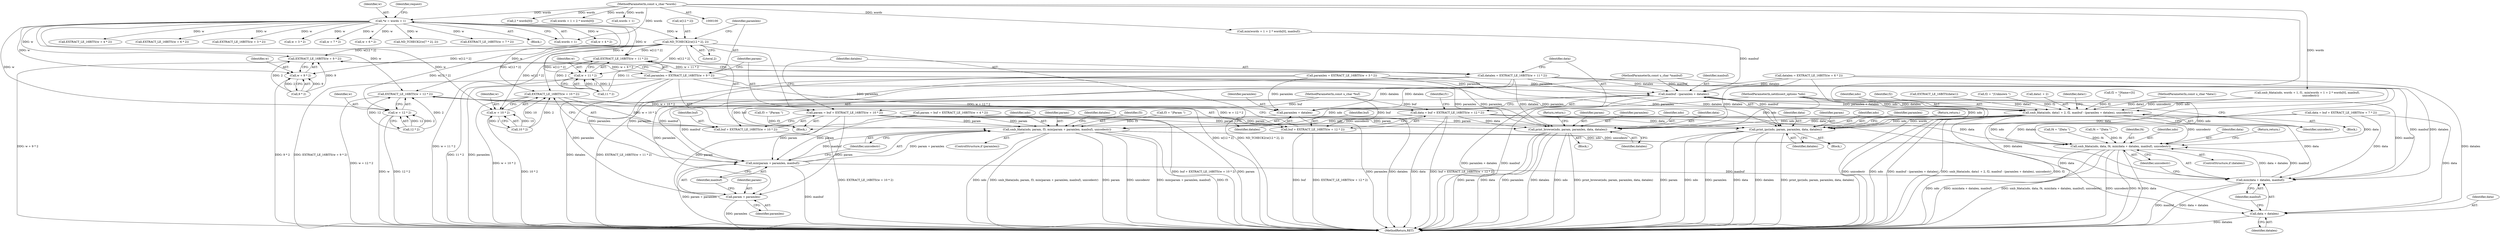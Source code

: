 digraph "0_tcpdump_96480ab95308cd9234b4f09b175ebf60e17792c6@array" {
"1000125" [label="(Call,ND_TCHECK2(w[12 * 2], 2))"];
"1000115" [label="(Call,*w = words + 1)"];
"1000102" [label="(MethodParameterIn,const u_char *words)"];
"1000134" [label="(Call,EXTRACT_LE_16BITS(w + 9 * 2))"];
"1000132" [label="(Call,paramlen = EXTRACT_LE_16BITS(w + 9 * 2))"];
"1000280" [label="(Call,maxbuf - (paramlen + datalen))"];
"1000274" [label="(Call,smb_fdata(ndo, data1 + 2, f2, maxbuf - (paramlen + datalen), unicodestr))"];
"1000306" [label="(Call,print_browse(ndo, param, paramlen, data, datalen))"];
"1000325" [label="(Call,print_ipc(ndo, param, paramlen, data, datalen))"];
"1000334" [label="(Call,smb_fdata(ndo, param, f3, min(param + paramlen, maxbuf), unicodestr))"];
"1000346" [label="(Call,smb_fdata(ndo, data, f4, min(data + datalen, maxbuf), unicodestr))"];
"1000338" [label="(Call,min(param + paramlen, maxbuf))"];
"1000350" [label="(Call,min(data + datalen, maxbuf))"];
"1000282" [label="(Call,paramlen + datalen)"];
"1000339" [label="(Call,param + paramlen)"];
"1000135" [label="(Call,w + 9 * 2)"];
"1000144" [label="(Call,EXTRACT_LE_16BITS(w + 10 * 2))"];
"1000140" [label="(Call,param = buf + EXTRACT_LE_16BITS(w + 10 * 2))"];
"1000142" [label="(Call,buf + EXTRACT_LE_16BITS(w + 10 * 2))"];
"1000145" [label="(Call,w + 10 * 2)"];
"1000152" [label="(Call,EXTRACT_LE_16BITS(w + 11 * 2))"];
"1000150" [label="(Call,datalen = EXTRACT_LE_16BITS(w + 11 * 2))"];
"1000351" [label="(Call,data + datalen)"];
"1000153" [label="(Call,w + 11 * 2)"];
"1000162" [label="(Call,EXTRACT_LE_16BITS(w + 12 * 2))"];
"1000158" [label="(Call,data = buf + EXTRACT_LE_16BITS(w + 12 * 2))"];
"1000160" [label="(Call,buf + EXTRACT_LE_16BITS(w + 12 * 2))"];
"1000163" [label="(Call,w + 12 * 2)"];
"1000283" [label="(Identifier,paramlen)"];
"1000133" [label="(Identifier,paramlen)"];
"1000124" [label="(Block,)"];
"1000177" [label="(Call,f4 = \"|Data \")"];
"1000275" [label="(Identifier,ndo)"];
"1000137" [label="(Call,9 * 2)"];
"1000279" [label="(Identifier,f2)"];
"1000134" [label="(Call,EXTRACT_LE_16BITS(w + 9 * 2))"];
"1000335" [label="(Identifier,ndo)"];
"1000364" [label="(MethodReturn,RET)"];
"1000201" [label="(Call,EXTRACT_LE_16BITS(w + 4 * 2))"];
"1000135" [label="(Call,w + 9 * 2)"];
"1000332" [label="(ControlStructure,if (paramlen))"];
"1000312" [label="(Return,return;)"];
"1000132" [label="(Call,paramlen = EXTRACT_LE_16BITS(w + 9 * 2))"];
"1000325" [label="(Call,print_ipc(ndo, param, paramlen, data, datalen))"];
"1000308" [label="(Identifier,param)"];
"1000355" [label="(Identifier,unicodestr)"];
"1000131" [label="(Literal,2)"];
"1000339" [label="(Call,param + paramlen)"];
"1000165" [label="(Call,12 * 2)"];
"1000209" [label="(Call,EXTRACT_LE_16BITS(w + 6 * 2))"];
"1000116" [label="(Identifier,w)"];
"1000330" [label="(Identifier,datalen)"];
"1000336" [label="(Identifier,param)"];
"1000329" [label="(Identifier,data)"];
"1000324" [label="(Block,)"];
"1000123" [label="(Identifier,request)"];
"1000152" [label="(Call,EXTRACT_LE_16BITS(w + 11 * 2))"];
"1000115" [label="(Call,*w = words + 1)"];
"1000159" [label="(Identifier,data)"];
"1000191" [label="(Call,EXTRACT_LE_16BITS(w + 3 * 2))"];
"1000261" [label="(Call,EXTRACT_LE_16BITS(data1))"];
"1000140" [label="(Call,param = buf + EXTRACT_LE_16BITS(w + 10 * 2))"];
"1000105" [label="(MethodParameterIn,const u_char *maxbuf)"];
"1000162" [label="(Call,EXTRACT_LE_16BITS(w + 12 * 2))"];
"1000327" [label="(Identifier,param)"];
"1000341" [label="(Identifier,paramlen)"];
"1000144" [label="(Call,EXTRACT_LE_16BITS(w + 10 * 2))"];
"1000345" [label="(Identifier,datalen)"];
"1000117" [label="(Call,words + 1)"];
"1000189" [label="(Call,paramlen = EXTRACT_LE_16BITS(w + 3 * 2))"];
"1000306" [label="(Call,print_browse(ndo, param, paramlen, data, datalen))"];
"1000326" [label="(Identifier,ndo)"];
"1000284" [label="(Identifier,datalen)"];
"1000352" [label="(Identifier,data)"];
"1000282" [label="(Call,paramlen + datalen)"];
"1000228" [label="(Call,f2 = \"|Unknown \")"];
"1000102" [label="(MethodParameterIn,const u_char *words)"];
"1000153" [label="(Call,w + 11 * 2)"];
"1000350" [label="(Call,min(data + datalen, maxbuf))"];
"1000154" [label="(Identifier,w)"];
"1000334" [label="(Call,smb_fdata(ndo, param, f3, min(param + paramlen, maxbuf), unicodestr))"];
"1000305" [label="(Block,)"];
"1000104" [label="(MethodParameterIn,const u_char *buf)"];
"1000151" [label="(Identifier,datalen)"];
"1000169" [label="(Identifier,f1)"];
"1000143" [label="(Identifier,buf)"];
"1000161" [label="(Identifier,buf)"];
"1000285" [label="(Identifier,unicodestr)"];
"1000141" [label="(Identifier,param)"];
"1000309" [label="(Identifier,paramlen)"];
"1000343" [label="(Identifier,unicodestr)"];
"1000342" [label="(Identifier,maxbuf)"];
"1000155" [label="(Call,11 * 2)"];
"1000337" [label="(Identifier,f3)"];
"1000142" [label="(Call,buf + EXTRACT_LE_16BITS(w + 10 * 2))"];
"1000344" [label="(ControlStructure,if (datalen))"];
"1000234" [label="(Call,f4 = \"|Data \")"];
"1000197" [label="(Call,param = buf + EXTRACT_LE_16BITS(w + 4 * 2))"];
"1000126" [label="(Call,w[12 * 2])"];
"1000248" [label="(Call,2 * words[0])"];
"1000244" [label="(Call,words + 1 + 2 * words[0])"];
"1000146" [label="(Identifier,w)"];
"1000351" [label="(Call,data + datalen)"];
"1000101" [label="(MethodParameterIn,netdissect_options *ndo)"];
"1000346" [label="(Call,smb_fdata(ndo, data, f4, min(data + datalen, maxbuf), unicodestr))"];
"1000158" [label="(Call,data = buf + EXTRACT_LE_16BITS(w + 12 * 2))"];
"1000349" [label="(Identifier,f4)"];
"1000163" [label="(Call,w + 12 * 2)"];
"1000147" [label="(Call,10 * 2)"];
"1000276" [label="(Call,data1 + 2)"];
"1000207" [label="(Call,datalen = EXTRACT_LE_16BITS(w + 6 * 2))"];
"1000347" [label="(Identifier,ndo)"];
"1000338" [label="(Call,min(param + paramlen, maxbuf))"];
"1000192" [label="(Call,w + 3 * 2)"];
"1000289" [label="(Identifier,data1)"];
"1000239" [label="(Call,words + 1)"];
"1000280" [label="(Call,maxbuf - (paramlen + datalen))"];
"1000348" [label="(Identifier,data)"];
"1000220" [label="(Call,w + 7 * 2)"];
"1000150" [label="(Call,datalen = EXTRACT_LE_16BITS(w + 11 * 2))"];
"1000210" [label="(Call,w + 6 * 2)"];
"1000125" [label="(Call,ND_TCHECK2(w[12 * 2], 2))"];
"1000354" [label="(Identifier,maxbuf)"];
"1000182" [label="(Call,ND_TCHECK2(w[7 * 2], 2))"];
"1000174" [label="(Call,f3 = \"|Param \")"];
"1000164" [label="(Identifier,w)"];
"1000219" [label="(Call,EXTRACT_LE_16BITS(w + 7 * 2))"];
"1000145" [label="(Call,w + 10 * 2)"];
"1000171" [label="(Call,f2 = \"|Name=[S]\n\")"];
"1000311" [label="(Identifier,datalen)"];
"1000281" [label="(Identifier,maxbuf)"];
"1000328" [label="(Identifier,paramlen)"];
"1000103" [label="(MethodParameterIn,const u_char *data1)"];
"1000106" [label="(Block,)"];
"1000273" [label="(Block,)"];
"1000356" [label="(Return,return;)"];
"1000231" [label="(Call,f3 = \"|Param \")"];
"1000215" [label="(Call,data = buf + EXTRACT_LE_16BITS(w + 7 * 2))"];
"1000237" [label="(Call,smb_fdata(ndo, words + 1, f1, min(words + 1 + 2 * words[0], maxbuf),\n        unicodestr))"];
"1000331" [label="(Return,return;)"];
"1000243" [label="(Call,min(words + 1 + 2 * words[0], maxbuf))"];
"1000340" [label="(Identifier,param)"];
"1000307" [label="(Identifier,ndo)"];
"1000353" [label="(Identifier,datalen)"];
"1000160" [label="(Call,buf + EXTRACT_LE_16BITS(w + 12 * 2))"];
"1000202" [label="(Call,w + 4 * 2)"];
"1000274" [label="(Call,smb_fdata(ndo, data1 + 2, f2, maxbuf - (paramlen + datalen), unicodestr))"];
"1000310" [label="(Identifier,data)"];
"1000136" [label="(Identifier,w)"];
"1000125" -> "1000124"  [label="AST: "];
"1000125" -> "1000131"  [label="CFG: "];
"1000126" -> "1000125"  [label="AST: "];
"1000131" -> "1000125"  [label="AST: "];
"1000133" -> "1000125"  [label="CFG: "];
"1000125" -> "1000364"  [label="DDG: w[12 * 2]"];
"1000125" -> "1000364"  [label="DDG: ND_TCHECK2(w[12 * 2], 2)"];
"1000115" -> "1000125"  [label="DDG: w"];
"1000125" -> "1000134"  [label="DDG: w[12 * 2]"];
"1000125" -> "1000135"  [label="DDG: w[12 * 2]"];
"1000125" -> "1000144"  [label="DDG: w[12 * 2]"];
"1000125" -> "1000145"  [label="DDG: w[12 * 2]"];
"1000125" -> "1000152"  [label="DDG: w[12 * 2]"];
"1000125" -> "1000153"  [label="DDG: w[12 * 2]"];
"1000125" -> "1000162"  [label="DDG: w[12 * 2]"];
"1000125" -> "1000163"  [label="DDG: w[12 * 2]"];
"1000115" -> "1000106"  [label="AST: "];
"1000115" -> "1000117"  [label="CFG: "];
"1000116" -> "1000115"  [label="AST: "];
"1000117" -> "1000115"  [label="AST: "];
"1000123" -> "1000115"  [label="CFG: "];
"1000102" -> "1000115"  [label="DDG: words"];
"1000115" -> "1000134"  [label="DDG: w"];
"1000115" -> "1000135"  [label="DDG: w"];
"1000115" -> "1000144"  [label="DDG: w"];
"1000115" -> "1000145"  [label="DDG: w"];
"1000115" -> "1000152"  [label="DDG: w"];
"1000115" -> "1000153"  [label="DDG: w"];
"1000115" -> "1000162"  [label="DDG: w"];
"1000115" -> "1000163"  [label="DDG: w"];
"1000115" -> "1000182"  [label="DDG: w"];
"1000115" -> "1000191"  [label="DDG: w"];
"1000115" -> "1000192"  [label="DDG: w"];
"1000115" -> "1000201"  [label="DDG: w"];
"1000115" -> "1000202"  [label="DDG: w"];
"1000115" -> "1000209"  [label="DDG: w"];
"1000115" -> "1000210"  [label="DDG: w"];
"1000115" -> "1000219"  [label="DDG: w"];
"1000115" -> "1000220"  [label="DDG: w"];
"1000102" -> "1000100"  [label="AST: "];
"1000102" -> "1000364"  [label="DDG: words"];
"1000102" -> "1000117"  [label="DDG: words"];
"1000102" -> "1000237"  [label="DDG: words"];
"1000102" -> "1000239"  [label="DDG: words"];
"1000102" -> "1000243"  [label="DDG: words"];
"1000102" -> "1000244"  [label="DDG: words"];
"1000102" -> "1000248"  [label="DDG: words"];
"1000134" -> "1000132"  [label="AST: "];
"1000134" -> "1000135"  [label="CFG: "];
"1000135" -> "1000134"  [label="AST: "];
"1000132" -> "1000134"  [label="CFG: "];
"1000134" -> "1000364"  [label="DDG: w + 9 * 2"];
"1000134" -> "1000132"  [label="DDG: w + 9 * 2"];
"1000137" -> "1000134"  [label="DDG: 9"];
"1000137" -> "1000134"  [label="DDG: 2"];
"1000132" -> "1000124"  [label="AST: "];
"1000133" -> "1000132"  [label="AST: "];
"1000141" -> "1000132"  [label="CFG: "];
"1000132" -> "1000364"  [label="DDG: EXTRACT_LE_16BITS(w + 9 * 2)"];
"1000132" -> "1000364"  [label="DDG: paramlen"];
"1000132" -> "1000280"  [label="DDG: paramlen"];
"1000132" -> "1000282"  [label="DDG: paramlen"];
"1000132" -> "1000306"  [label="DDG: paramlen"];
"1000132" -> "1000325"  [label="DDG: paramlen"];
"1000132" -> "1000338"  [label="DDG: paramlen"];
"1000132" -> "1000339"  [label="DDG: paramlen"];
"1000280" -> "1000274"  [label="AST: "];
"1000280" -> "1000282"  [label="CFG: "];
"1000281" -> "1000280"  [label="AST: "];
"1000282" -> "1000280"  [label="AST: "];
"1000285" -> "1000280"  [label="CFG: "];
"1000280" -> "1000364"  [label="DDG: paramlen + datalen"];
"1000280" -> "1000364"  [label="DDG: maxbuf"];
"1000280" -> "1000274"  [label="DDG: maxbuf"];
"1000280" -> "1000274"  [label="DDG: paramlen + datalen"];
"1000243" -> "1000280"  [label="DDG: maxbuf"];
"1000105" -> "1000280"  [label="DDG: maxbuf"];
"1000189" -> "1000280"  [label="DDG: paramlen"];
"1000150" -> "1000280"  [label="DDG: datalen"];
"1000207" -> "1000280"  [label="DDG: datalen"];
"1000280" -> "1000338"  [label="DDG: maxbuf"];
"1000280" -> "1000350"  [label="DDG: maxbuf"];
"1000274" -> "1000273"  [label="AST: "];
"1000274" -> "1000285"  [label="CFG: "];
"1000275" -> "1000274"  [label="AST: "];
"1000276" -> "1000274"  [label="AST: "];
"1000279" -> "1000274"  [label="AST: "];
"1000285" -> "1000274"  [label="AST: "];
"1000289" -> "1000274"  [label="CFG: "];
"1000274" -> "1000364"  [label="DDG: unicodestr"];
"1000274" -> "1000364"  [label="DDG: ndo"];
"1000274" -> "1000364"  [label="DDG: maxbuf - (paramlen + datalen)"];
"1000274" -> "1000364"  [label="DDG: smb_fdata(ndo, data1 + 2, f2, maxbuf - (paramlen + datalen), unicodestr)"];
"1000274" -> "1000364"  [label="DDG: f2"];
"1000237" -> "1000274"  [label="DDG: ndo"];
"1000237" -> "1000274"  [label="DDG: unicodestr"];
"1000101" -> "1000274"  [label="DDG: ndo"];
"1000261" -> "1000274"  [label="DDG: data1"];
"1000103" -> "1000274"  [label="DDG: data1"];
"1000171" -> "1000274"  [label="DDG: f2"];
"1000228" -> "1000274"  [label="DDG: f2"];
"1000274" -> "1000306"  [label="DDG: ndo"];
"1000274" -> "1000325"  [label="DDG: ndo"];
"1000274" -> "1000334"  [label="DDG: ndo"];
"1000274" -> "1000334"  [label="DDG: unicodestr"];
"1000274" -> "1000346"  [label="DDG: ndo"];
"1000274" -> "1000346"  [label="DDG: unicodestr"];
"1000306" -> "1000305"  [label="AST: "];
"1000306" -> "1000311"  [label="CFG: "];
"1000307" -> "1000306"  [label="AST: "];
"1000308" -> "1000306"  [label="AST: "];
"1000309" -> "1000306"  [label="AST: "];
"1000310" -> "1000306"  [label="AST: "];
"1000311" -> "1000306"  [label="AST: "];
"1000312" -> "1000306"  [label="CFG: "];
"1000306" -> "1000364"  [label="DDG: data"];
"1000306" -> "1000364"  [label="DDG: paramlen"];
"1000306" -> "1000364"  [label="DDG: datalen"];
"1000306" -> "1000364"  [label="DDG: ndo"];
"1000306" -> "1000364"  [label="DDG: print_browse(ndo, param, paramlen, data, datalen)"];
"1000306" -> "1000364"  [label="DDG: param"];
"1000101" -> "1000306"  [label="DDG: ndo"];
"1000140" -> "1000306"  [label="DDG: param"];
"1000197" -> "1000306"  [label="DDG: param"];
"1000189" -> "1000306"  [label="DDG: paramlen"];
"1000158" -> "1000306"  [label="DDG: data"];
"1000215" -> "1000306"  [label="DDG: data"];
"1000150" -> "1000306"  [label="DDG: datalen"];
"1000207" -> "1000306"  [label="DDG: datalen"];
"1000325" -> "1000324"  [label="AST: "];
"1000325" -> "1000330"  [label="CFG: "];
"1000326" -> "1000325"  [label="AST: "];
"1000327" -> "1000325"  [label="AST: "];
"1000328" -> "1000325"  [label="AST: "];
"1000329" -> "1000325"  [label="AST: "];
"1000330" -> "1000325"  [label="AST: "];
"1000331" -> "1000325"  [label="CFG: "];
"1000325" -> "1000364"  [label="DDG: ndo"];
"1000325" -> "1000364"  [label="DDG: paramlen"];
"1000325" -> "1000364"  [label="DDG: data"];
"1000325" -> "1000364"  [label="DDG: datalen"];
"1000325" -> "1000364"  [label="DDG: print_ipc(ndo, param, paramlen, data, datalen)"];
"1000325" -> "1000364"  [label="DDG: param"];
"1000101" -> "1000325"  [label="DDG: ndo"];
"1000140" -> "1000325"  [label="DDG: param"];
"1000197" -> "1000325"  [label="DDG: param"];
"1000189" -> "1000325"  [label="DDG: paramlen"];
"1000158" -> "1000325"  [label="DDG: data"];
"1000215" -> "1000325"  [label="DDG: data"];
"1000150" -> "1000325"  [label="DDG: datalen"];
"1000207" -> "1000325"  [label="DDG: datalen"];
"1000334" -> "1000332"  [label="AST: "];
"1000334" -> "1000343"  [label="CFG: "];
"1000335" -> "1000334"  [label="AST: "];
"1000336" -> "1000334"  [label="AST: "];
"1000337" -> "1000334"  [label="AST: "];
"1000338" -> "1000334"  [label="AST: "];
"1000343" -> "1000334"  [label="AST: "];
"1000345" -> "1000334"  [label="CFG: "];
"1000334" -> "1000364"  [label="DDG: smb_fdata(ndo, param, f3, min(param + paramlen, maxbuf), unicodestr)"];
"1000334" -> "1000364"  [label="DDG: param"];
"1000334" -> "1000364"  [label="DDG: unicodestr"];
"1000334" -> "1000364"  [label="DDG: min(param + paramlen, maxbuf)"];
"1000334" -> "1000364"  [label="DDG: f3"];
"1000334" -> "1000364"  [label="DDG: ndo"];
"1000101" -> "1000334"  [label="DDG: ndo"];
"1000140" -> "1000334"  [label="DDG: param"];
"1000197" -> "1000334"  [label="DDG: param"];
"1000231" -> "1000334"  [label="DDG: f3"];
"1000174" -> "1000334"  [label="DDG: f3"];
"1000338" -> "1000334"  [label="DDG: param + paramlen"];
"1000338" -> "1000334"  [label="DDG: maxbuf"];
"1000334" -> "1000346"  [label="DDG: ndo"];
"1000334" -> "1000346"  [label="DDG: unicodestr"];
"1000346" -> "1000344"  [label="AST: "];
"1000346" -> "1000355"  [label="CFG: "];
"1000347" -> "1000346"  [label="AST: "];
"1000348" -> "1000346"  [label="AST: "];
"1000349" -> "1000346"  [label="AST: "];
"1000350" -> "1000346"  [label="AST: "];
"1000355" -> "1000346"  [label="AST: "];
"1000356" -> "1000346"  [label="CFG: "];
"1000346" -> "1000364"  [label="DDG: f4"];
"1000346" -> "1000364"  [label="DDG: data"];
"1000346" -> "1000364"  [label="DDG: ndo"];
"1000346" -> "1000364"  [label="DDG: min(data + datalen, maxbuf)"];
"1000346" -> "1000364"  [label="DDG: smb_fdata(ndo, data, f4, min(data + datalen, maxbuf), unicodestr)"];
"1000346" -> "1000364"  [label="DDG: unicodestr"];
"1000101" -> "1000346"  [label="DDG: ndo"];
"1000158" -> "1000346"  [label="DDG: data"];
"1000215" -> "1000346"  [label="DDG: data"];
"1000177" -> "1000346"  [label="DDG: f4"];
"1000234" -> "1000346"  [label="DDG: f4"];
"1000350" -> "1000346"  [label="DDG: data + datalen"];
"1000350" -> "1000346"  [label="DDG: maxbuf"];
"1000338" -> "1000342"  [label="CFG: "];
"1000339" -> "1000338"  [label="AST: "];
"1000342" -> "1000338"  [label="AST: "];
"1000343" -> "1000338"  [label="CFG: "];
"1000338" -> "1000364"  [label="DDG: param + paramlen"];
"1000338" -> "1000364"  [label="DDG: maxbuf"];
"1000140" -> "1000338"  [label="DDG: param"];
"1000197" -> "1000338"  [label="DDG: param"];
"1000189" -> "1000338"  [label="DDG: paramlen"];
"1000105" -> "1000338"  [label="DDG: maxbuf"];
"1000338" -> "1000350"  [label="DDG: maxbuf"];
"1000350" -> "1000354"  [label="CFG: "];
"1000351" -> "1000350"  [label="AST: "];
"1000354" -> "1000350"  [label="AST: "];
"1000355" -> "1000350"  [label="CFG: "];
"1000350" -> "1000364"  [label="DDG: data + datalen"];
"1000350" -> "1000364"  [label="DDG: maxbuf"];
"1000158" -> "1000350"  [label="DDG: data"];
"1000215" -> "1000350"  [label="DDG: data"];
"1000150" -> "1000350"  [label="DDG: datalen"];
"1000207" -> "1000350"  [label="DDG: datalen"];
"1000105" -> "1000350"  [label="DDG: maxbuf"];
"1000282" -> "1000284"  [label="CFG: "];
"1000283" -> "1000282"  [label="AST: "];
"1000284" -> "1000282"  [label="AST: "];
"1000282" -> "1000364"  [label="DDG: datalen"];
"1000282" -> "1000364"  [label="DDG: paramlen"];
"1000189" -> "1000282"  [label="DDG: paramlen"];
"1000150" -> "1000282"  [label="DDG: datalen"];
"1000207" -> "1000282"  [label="DDG: datalen"];
"1000339" -> "1000341"  [label="CFG: "];
"1000340" -> "1000339"  [label="AST: "];
"1000341" -> "1000339"  [label="AST: "];
"1000342" -> "1000339"  [label="CFG: "];
"1000339" -> "1000364"  [label="DDG: paramlen"];
"1000140" -> "1000339"  [label="DDG: param"];
"1000197" -> "1000339"  [label="DDG: param"];
"1000189" -> "1000339"  [label="DDG: paramlen"];
"1000135" -> "1000137"  [label="CFG: "];
"1000136" -> "1000135"  [label="AST: "];
"1000137" -> "1000135"  [label="AST: "];
"1000135" -> "1000364"  [label="DDG: 9 * 2"];
"1000137" -> "1000135"  [label="DDG: 9"];
"1000137" -> "1000135"  [label="DDG: 2"];
"1000144" -> "1000142"  [label="AST: "];
"1000144" -> "1000145"  [label="CFG: "];
"1000145" -> "1000144"  [label="AST: "];
"1000142" -> "1000144"  [label="CFG: "];
"1000144" -> "1000364"  [label="DDG: w + 10 * 2"];
"1000144" -> "1000140"  [label="DDG: w + 10 * 2"];
"1000144" -> "1000142"  [label="DDG: w + 10 * 2"];
"1000147" -> "1000144"  [label="DDG: 10"];
"1000147" -> "1000144"  [label="DDG: 2"];
"1000140" -> "1000124"  [label="AST: "];
"1000140" -> "1000142"  [label="CFG: "];
"1000141" -> "1000140"  [label="AST: "];
"1000142" -> "1000140"  [label="AST: "];
"1000151" -> "1000140"  [label="CFG: "];
"1000140" -> "1000364"  [label="DDG: buf + EXTRACT_LE_16BITS(w + 10 * 2)"];
"1000140" -> "1000364"  [label="DDG: param"];
"1000104" -> "1000140"  [label="DDG: buf"];
"1000143" -> "1000142"  [label="AST: "];
"1000142" -> "1000364"  [label="DDG: EXTRACT_LE_16BITS(w + 10 * 2)"];
"1000104" -> "1000142"  [label="DDG: buf"];
"1000145" -> "1000147"  [label="CFG: "];
"1000146" -> "1000145"  [label="AST: "];
"1000147" -> "1000145"  [label="AST: "];
"1000145" -> "1000364"  [label="DDG: 10 * 2"];
"1000147" -> "1000145"  [label="DDG: 10"];
"1000147" -> "1000145"  [label="DDG: 2"];
"1000152" -> "1000150"  [label="AST: "];
"1000152" -> "1000153"  [label="CFG: "];
"1000153" -> "1000152"  [label="AST: "];
"1000150" -> "1000152"  [label="CFG: "];
"1000152" -> "1000364"  [label="DDG: w + 11 * 2"];
"1000152" -> "1000150"  [label="DDG: w + 11 * 2"];
"1000155" -> "1000152"  [label="DDG: 11"];
"1000155" -> "1000152"  [label="DDG: 2"];
"1000150" -> "1000124"  [label="AST: "];
"1000151" -> "1000150"  [label="AST: "];
"1000159" -> "1000150"  [label="CFG: "];
"1000150" -> "1000364"  [label="DDG: datalen"];
"1000150" -> "1000364"  [label="DDG: EXTRACT_LE_16BITS(w + 11 * 2)"];
"1000150" -> "1000351"  [label="DDG: datalen"];
"1000351" -> "1000353"  [label="CFG: "];
"1000352" -> "1000351"  [label="AST: "];
"1000353" -> "1000351"  [label="AST: "];
"1000354" -> "1000351"  [label="CFG: "];
"1000351" -> "1000364"  [label="DDG: datalen"];
"1000158" -> "1000351"  [label="DDG: data"];
"1000215" -> "1000351"  [label="DDG: data"];
"1000207" -> "1000351"  [label="DDG: datalen"];
"1000153" -> "1000155"  [label="CFG: "];
"1000154" -> "1000153"  [label="AST: "];
"1000155" -> "1000153"  [label="AST: "];
"1000153" -> "1000364"  [label="DDG: 11 * 2"];
"1000155" -> "1000153"  [label="DDG: 11"];
"1000155" -> "1000153"  [label="DDG: 2"];
"1000162" -> "1000160"  [label="AST: "];
"1000162" -> "1000163"  [label="CFG: "];
"1000163" -> "1000162"  [label="AST: "];
"1000160" -> "1000162"  [label="CFG: "];
"1000162" -> "1000364"  [label="DDG: w + 12 * 2"];
"1000162" -> "1000158"  [label="DDG: w + 12 * 2"];
"1000162" -> "1000160"  [label="DDG: w + 12 * 2"];
"1000165" -> "1000162"  [label="DDG: 12"];
"1000165" -> "1000162"  [label="DDG: 2"];
"1000158" -> "1000124"  [label="AST: "];
"1000158" -> "1000160"  [label="CFG: "];
"1000159" -> "1000158"  [label="AST: "];
"1000160" -> "1000158"  [label="AST: "];
"1000169" -> "1000158"  [label="CFG: "];
"1000158" -> "1000364"  [label="DDG: data"];
"1000158" -> "1000364"  [label="DDG: buf + EXTRACT_LE_16BITS(w + 12 * 2)"];
"1000104" -> "1000158"  [label="DDG: buf"];
"1000161" -> "1000160"  [label="AST: "];
"1000160" -> "1000364"  [label="DDG: EXTRACT_LE_16BITS(w + 12 * 2)"];
"1000160" -> "1000364"  [label="DDG: buf"];
"1000104" -> "1000160"  [label="DDG: buf"];
"1000163" -> "1000165"  [label="CFG: "];
"1000164" -> "1000163"  [label="AST: "];
"1000165" -> "1000163"  [label="AST: "];
"1000163" -> "1000364"  [label="DDG: w"];
"1000163" -> "1000364"  [label="DDG: 12 * 2"];
"1000165" -> "1000163"  [label="DDG: 12"];
"1000165" -> "1000163"  [label="DDG: 2"];
}
